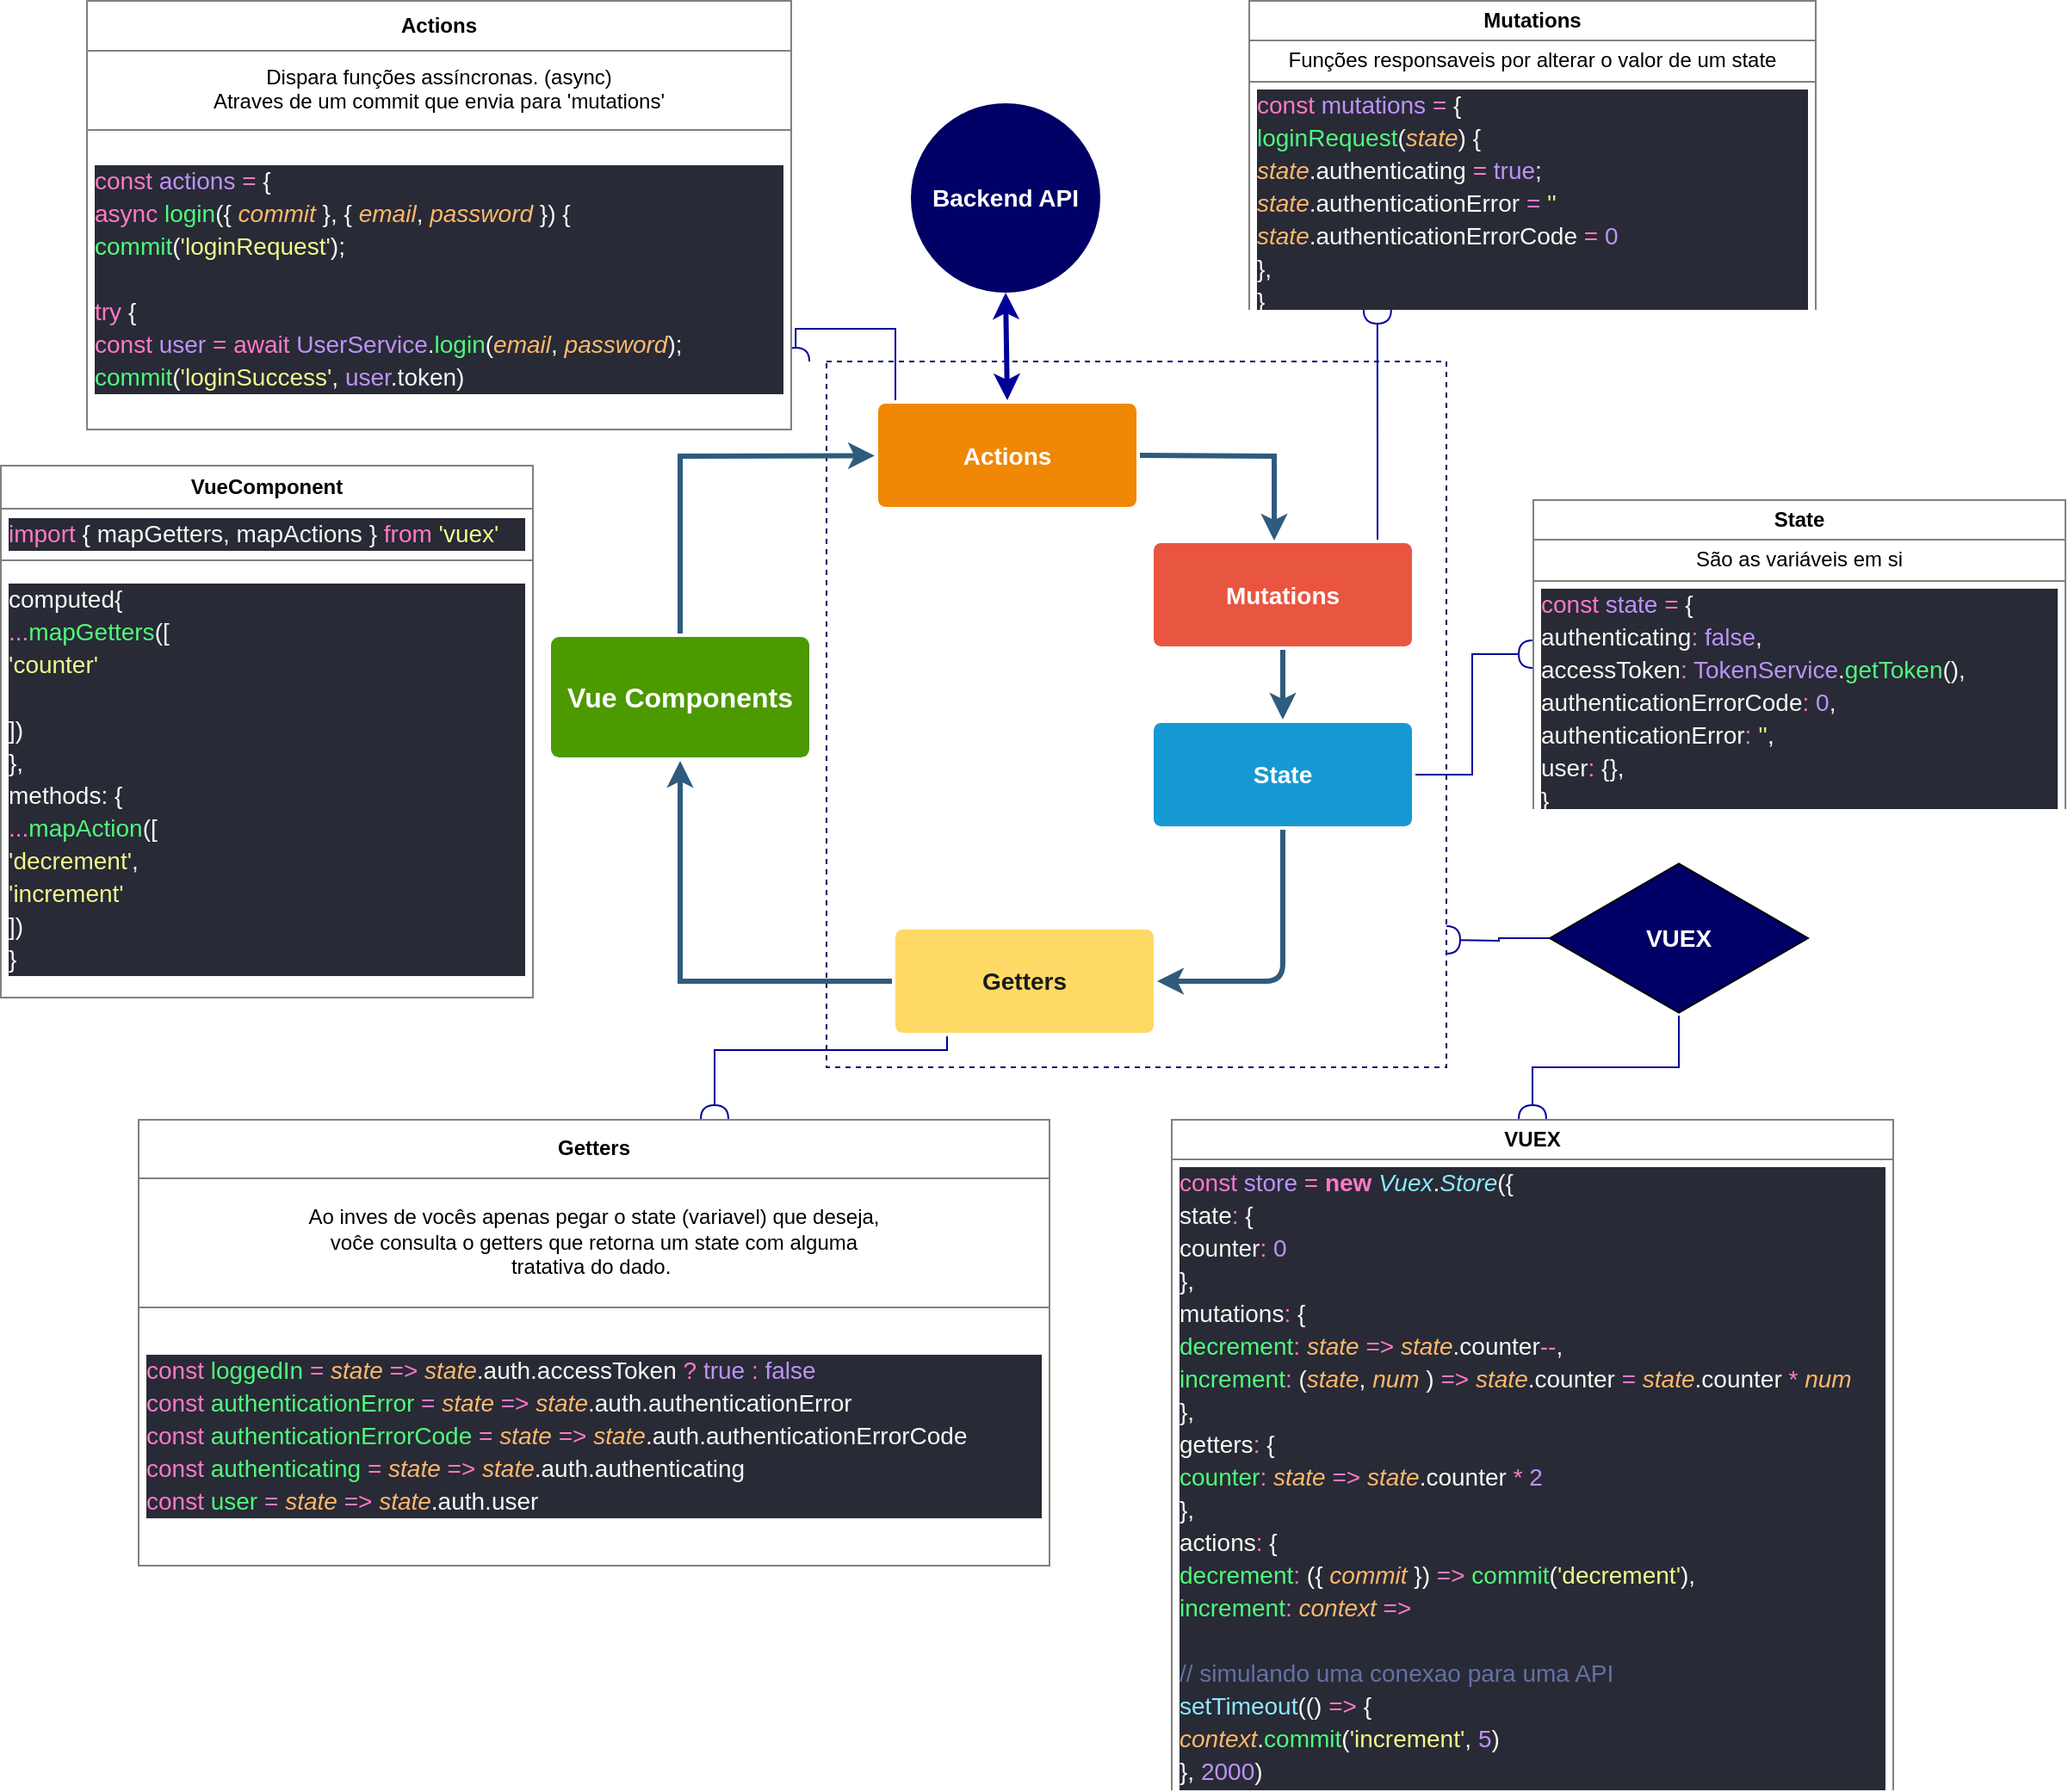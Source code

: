 <mxfile version="14.1.1" type="github">
  <diagram id="6a731a19-8d31-9384-78a2-239565b7b9f0" name="Page-1">
    <mxGraphModel dx="1206" dy="533" grid="1" gridSize="10" guides="1" tooltips="1" connect="1" arrows="1" fold="1" page="1" pageScale="1" pageWidth="2336" pageHeight="1654" background="#ffffff" math="0" shadow="0">
      <root>
        <mxCell id="0" />
        <mxCell id="1" parent="0" />
        <mxCell id="KyqKHredtBdgno-yCVTP-1780" value="" style="rounded=0;whiteSpace=wrap;html=1;dashed=1;fillColor=none;strokeColor=#000066;" parent="1" vertex="1">
          <mxGeometry x="1030" y="510" width="360" height="410" as="geometry" />
        </mxCell>
        <mxCell id="1745" value="" style="edgeStyle=none;rounded=0;jumpStyle=none;html=1;shadow=0;labelBackgroundColor=none;startArrow=none;startFill=0;endArrow=classic;endFill=1;jettySize=auto;orthogonalLoop=1;strokeColor=#2F5B7C;strokeWidth=3;fontFamily=Helvetica;fontSize=16;fontColor=#23445D;spacing=5;exitX=0.5;exitY=0;exitDx=0;exitDy=0;" parent="1" source="1749" target="1764" edge="1">
          <mxGeometry relative="1" as="geometry">
            <mxPoint x="930" y="664" as="sourcePoint" />
            <Array as="points">
              <mxPoint x="945" y="565" />
            </Array>
          </mxGeometry>
        </mxCell>
        <mxCell id="1746" value="" style="edgeStyle=none;rounded=0;jumpStyle=none;html=1;shadow=0;labelBackgroundColor=none;startArrow=none;startFill=0;endArrow=classic;endFill=1;jettySize=auto;orthogonalLoop=1;strokeColor=#2F5B7C;strokeWidth=3;fontFamily=Helvetica;fontSize=16;fontColor=#23445D;spacing=5;exitX=0;exitY=0.5;exitDx=0;exitDy=0;entryX=0.5;entryY=1;entryDx=0;entryDy=0;" parent="1" source="1771" target="1749" edge="1">
          <mxGeometry relative="1" as="geometry">
            <mxPoint x="965" y="740" as="targetPoint" />
            <Array as="points">
              <mxPoint x="945" y="870" />
            </Array>
          </mxGeometry>
        </mxCell>
        <mxCell id="1747" value="" style="edgeStyle=none;rounded=0;jumpStyle=none;html=1;shadow=0;labelBackgroundColor=none;startArrow=none;startFill=0;endArrow=classic;endFill=1;jettySize=auto;orthogonalLoop=1;strokeColor=#2F5B7C;strokeWidth=3;fontFamily=Helvetica;fontSize=16;fontColor=#23445D;spacing=5;exitX=0.5;exitY=1;exitDx=0;exitDy=0;" parent="1" source="1753" target="1760" edge="1">
          <mxGeometry relative="1" as="geometry" />
        </mxCell>
        <mxCell id="1748" value="" style="edgeStyle=none;rounded=0;jumpStyle=none;html=1;shadow=0;labelBackgroundColor=none;startArrow=none;startFill=0;endArrow=classic;endFill=1;jettySize=auto;orthogonalLoop=1;strokeColor=#2F5B7C;strokeWidth=3;fontFamily=Helvetica;fontSize=16;fontColor=#23445D;spacing=5;exitX=1;exitY=0.5;exitDx=0;exitDy=0;" parent="1" source="1764" edge="1">
          <mxGeometry relative="1" as="geometry">
            <mxPoint x="1290" y="614" as="targetPoint" />
            <Array as="points">
              <mxPoint x="1290" y="565" />
            </Array>
          </mxGeometry>
        </mxCell>
        <mxCell id="1749" value="Vue Components" style="rounded=1;whiteSpace=wrap;html=1;shadow=0;labelBackgroundColor=none;strokeColor=none;strokeWidth=3;fontFamily=Helvetica;fontSize=16;fontColor=#FFFFFF;align=center;fontStyle=1;spacing=5;arcSize=7;perimeterSpacing=2;fillColor=#4D9900;" parent="1" vertex="1">
          <mxGeometry x="870" y="670" width="150" height="70" as="geometry" />
        </mxCell>
        <mxCell id="KyqKHredtBdgno-yCVTP-1786" style="edgeStyle=orthogonalEdgeStyle;rounded=0;orthogonalLoop=1;jettySize=auto;html=1;entryX=0.227;entryY=1;entryDx=0;entryDy=0;entryPerimeter=0;endArrow=halfCircle;endFill=0;strokeColor=#000099;strokeWidth=1;" parent="1" source="1753" target="KyqKHredtBdgno-yCVTP-1774" edge="1">
          <mxGeometry relative="1" as="geometry">
            <Array as="points">
              <mxPoint x="1350" y="570" />
              <mxPoint x="1350" y="570" />
            </Array>
          </mxGeometry>
        </mxCell>
        <mxCell id="1753" value="Mutations" style="rounded=1;whiteSpace=wrap;html=1;shadow=0;labelBackgroundColor=none;strokeColor=none;strokeWidth=3;fillColor=#e85642;fontFamily=Helvetica;fontSize=14;fontColor=#FFFFFF;align=center;spacing=5;fontStyle=1;arcSize=7;perimeterSpacing=2;" parent="1" vertex="1">
          <mxGeometry x="1220" y="615.5" width="150" height="60" as="geometry" />
        </mxCell>
        <mxCell id="KyqKHredtBdgno-yCVTP-1785" style="edgeStyle=orthogonalEdgeStyle;rounded=0;orthogonalLoop=1;jettySize=auto;html=1;entryX=1.005;entryY=0.84;entryDx=0;entryDy=0;endArrow=halfCircle;endFill=0;strokeColor=#000099;strokeWidth=1;entryPerimeter=0;" parent="1" source="1764" target="gh77MXFz4nCD-7koQr1Y-1785" edge="1">
          <mxGeometry relative="1" as="geometry">
            <Array as="points">
              <mxPoint x="1070" y="491" />
            </Array>
          </mxGeometry>
        </mxCell>
        <mxCell id="1764" value="Actions" style="rounded=1;whiteSpace=wrap;html=1;shadow=0;labelBackgroundColor=none;strokeColor=none;strokeWidth=3;fillColor=#F08705;fontFamily=Helvetica;fontSize=14;fontColor=#FFFFFF;align=center;spacing=5;fontStyle=1;arcSize=7;perimeterSpacing=2;" parent="1" vertex="1">
          <mxGeometry x="1060" y="534.5" width="150" height="60" as="geometry" />
        </mxCell>
        <mxCell id="KyqKHredtBdgno-yCVTP-1784" style="edgeStyle=orthogonalEdgeStyle;rounded=0;orthogonalLoop=1;jettySize=auto;html=1;endArrow=halfCircle;endFill=0;strokeColor=#000099;strokeWidth=1;" parent="1" source="1771" target="KyqKHredtBdgno-yCVTP-1776" edge="1">
          <mxGeometry relative="1" as="geometry">
            <Array as="points">
              <mxPoint x="1100" y="910" />
              <mxPoint x="965" y="910" />
            </Array>
          </mxGeometry>
        </mxCell>
        <mxCell id="1771" value="Getters" style="rounded=1;whiteSpace=wrap;html=1;shadow=0;labelBackgroundColor=none;strokeColor=none;strokeWidth=3;fontFamily=Helvetica;fontSize=14;align=center;spacing=5;fontStyle=1;arcSize=7;perimeterSpacing=2;fillColor=#FFD966;fontColor=#1A1A1A;" parent="1" vertex="1">
          <mxGeometry x="1070" y="840.0" width="150" height="60" as="geometry" />
        </mxCell>
        <mxCell id="KyqKHredtBdgno-yCVTP-1782" style="edgeStyle=orthogonalEdgeStyle;rounded=0;orthogonalLoop=1;jettySize=auto;html=1;entryX=0;entryY=0.5;entryDx=0;entryDy=0;endArrow=halfCircle;endFill=0;strokeColor=#000099;strokeWidth=1;" parent="1" source="1760" target="KyqKHredtBdgno-yCVTP-1775" edge="1">
          <mxGeometry relative="1" as="geometry" />
        </mxCell>
        <mxCell id="1760" value="State" style="rounded=1;whiteSpace=wrap;html=1;shadow=0;labelBackgroundColor=none;strokeColor=none;strokeWidth=3;fillColor=#1699d3;fontFamily=Helvetica;fontSize=14;fontColor=#FFFFFF;align=center;spacing=5;fontStyle=1;arcSize=7;perimeterSpacing=2;" parent="1" vertex="1">
          <mxGeometry x="1220" y="720" width="150" height="60" as="geometry" />
        </mxCell>
        <mxCell id="gh77MXFz4nCD-7koQr1Y-1781" value="" style="edgeStyle=none;rounded=1;jumpStyle=none;html=1;shadow=0;labelBackgroundColor=none;startArrow=none;startFill=0;jettySize=auto;orthogonalLoop=1;strokeWidth=3;fontFamily=Helvetica;fontSize=14;fontColor=#FFFFFF;spacing=5;fontStyle=1;fillColor=#b0e3e6;exitX=0.5;exitY=1;exitDx=0;exitDy=0;entryX=1;entryY=0.5;entryDx=0;entryDy=0;strokeColor=#2F5B7C;" parent="1" source="1760" target="1771" edge="1">
          <mxGeometry relative="1" as="geometry">
            <mxPoint x="1052" y="821.284" as="sourcePoint" />
            <mxPoint x="1170" y="780" as="targetPoint" />
            <Array as="points">
              <mxPoint x="1295" y="870" />
            </Array>
          </mxGeometry>
        </mxCell>
        <mxCell id="gh77MXFz4nCD-7koQr1Y-1782" value="&lt;span style=&quot;color: rgb(255 , 255 , 255) ; font-family: &amp;#34;helvetica&amp;#34; ; font-size: 14px ; font-style: normal ; font-weight: 700 ; letter-spacing: normal ; text-align: center ; text-indent: 0px ; text-transform: none ; word-spacing: 0px ; display: inline ; float: none&quot;&gt;Backend API&lt;/span&gt;" style="ellipse;whiteSpace=wrap;html=1;strokeColor=none;fillColor=#000066;" parent="1" vertex="1">
          <mxGeometry x="1079" y="360" width="110" height="110" as="geometry" />
        </mxCell>
        <mxCell id="gh77MXFz4nCD-7koQr1Y-1784" value="" style="endArrow=classic;startArrow=classic;html=1;rounded=0;strokeWidth=3;strokeColor=#000099;exitX=0.5;exitY=0;exitDx=0;exitDy=0;entryX=0.5;entryY=1;entryDx=0;entryDy=0;" parent="1" source="1764" target="gh77MXFz4nCD-7koQr1Y-1782" edge="1">
          <mxGeometry width="50" height="50" relative="1" as="geometry">
            <mxPoint x="1130" y="507" as="sourcePoint" />
            <mxPoint x="1180" y="457" as="targetPoint" />
          </mxGeometry>
        </mxCell>
        <mxCell id="gh77MXFz4nCD-7koQr1Y-1785" value="&lt;table border=&quot;1&quot; width=&quot;100%&quot; cellpadding=&quot;4&quot; style=&quot;width: 100% ; height: 100% ; border-collapse: collapse&quot;&gt;&lt;tbody&gt;&lt;tr&gt;&lt;th align=&quot;center&quot;&gt;Actions&lt;/th&gt;&lt;/tr&gt;&lt;tr&gt;&lt;td align=&quot;center&quot;&gt;Dispara funções assíncronas. (async)&lt;br&gt;Atraves de um commit que envia para &#39;mutations&#39;&lt;/td&gt;&lt;/tr&gt;&lt;tr&gt;&lt;td&gt;&lt;div style=&quot;color: rgb(248 , 248 , 242) ; background-color: rgb(40 , 42 , 54) ; font-size: 14px ; line-height: 19px&quot;&gt;&lt;div&gt;&lt;span style=&quot;color: #ff79c6&quot;&gt;const&lt;/span&gt; &lt;span style=&quot;color: #bd93f9&quot;&gt;actions&lt;/span&gt; &lt;span style=&quot;color: #ff79c6&quot;&gt;=&lt;/span&gt; {&lt;/div&gt;&lt;div&gt;  &lt;span style=&quot;color: #ff79c6&quot;&gt;async&lt;/span&gt; &lt;span style=&quot;color: #50fa7b&quot;&gt;login&lt;/span&gt;({ &lt;span style=&quot;color: #ffb86c ; font-style: italic&quot;&gt;commit&lt;/span&gt; }, { &lt;span style=&quot;color: #ffb86c ; font-style: italic&quot;&gt;email&lt;/span&gt;, &lt;span style=&quot;color: #ffb86c ; font-style: italic&quot;&gt;password&lt;/span&gt; }) {&lt;/div&gt;&lt;div&gt;    &lt;span style=&quot;color: #50fa7b&quot;&gt;commit&lt;/span&gt;(&lt;span style=&quot;color: #e9f284&quot;&gt;&#39;&lt;/span&gt;&lt;span style=&quot;color: #f1fa8c&quot;&gt;loginRequest&lt;/span&gt;&lt;span style=&quot;color: #e9f284&quot;&gt;&#39;&lt;/span&gt;);&lt;/div&gt;&lt;br&gt;&lt;div&gt;    &lt;span style=&quot;color: #ff79c6&quot;&gt;try&lt;/span&gt; {&lt;/div&gt;&lt;div&gt;      &lt;span style=&quot;color: #ff79c6&quot;&gt;const&lt;/span&gt; &lt;span style=&quot;color: #bd93f9&quot;&gt;user&lt;/span&gt; &lt;span style=&quot;color: #ff79c6&quot;&gt;=&lt;/span&gt; &lt;span style=&quot;color: #ff79c6&quot;&gt;await&lt;/span&gt; &lt;span style=&quot;color: #bd93f9&quot;&gt;UserService&lt;/span&gt;.&lt;span style=&quot;color: #50fa7b&quot;&gt;login&lt;/span&gt;(&lt;span style=&quot;color: #ffb86c ; font-style: italic&quot;&gt;email&lt;/span&gt;, &lt;span style=&quot;color: #ffb86c ; font-style: italic&quot;&gt;password&lt;/span&gt;);&lt;/div&gt;&lt;div&gt;      &lt;span style=&quot;color: #50fa7b&quot;&gt;commit&lt;/span&gt;(&lt;span style=&quot;color: #e9f284&quot;&gt;&#39;&lt;/span&gt;&lt;span style=&quot;color: #f1fa8c&quot;&gt;loginSuccess&lt;/span&gt;&lt;span style=&quot;color: #e9f284&quot;&gt;&#39;&lt;/span&gt;, &lt;span style=&quot;color: #bd93f9&quot;&gt;user&lt;/span&gt;.token)&lt;/div&gt;&lt;/div&gt;&lt;/td&gt;&lt;/tr&gt;&lt;/tbody&gt;&lt;/table&gt;" style="text;html=1;strokeColor=none;overflow=fill;fillColor=#ffffff;imageAspect=1;" parent="1" vertex="1">
          <mxGeometry x="600" y="300" width="410" height="250" as="geometry" />
        </mxCell>
        <mxCell id="gh77MXFz4nCD-7koQr1Y-1787" value="&lt;table border=&quot;1&quot; width=&quot;100%&quot; cellpadding=&quot;4&quot; style=&quot;width: 100% ; height: 100% ; border-collapse: collapse&quot;&gt;&lt;tbody&gt;&lt;tr&gt;&lt;th style=&quot;text-align: center&quot;&gt;VUEX&lt;/th&gt;&lt;/tr&gt;&lt;tr&gt;&lt;td&gt;&lt;div style=&quot;color: rgb(248 , 248 , 242) ; background-color: rgb(40 , 42 , 54) ; font-size: 14px ; line-height: 19px&quot;&gt;&lt;div style=&quot;line-height: 19px&quot;&gt;&lt;div&gt;&lt;span style=&quot;color: #ff79c6&quot;&gt;const&lt;/span&gt; &lt;span style=&quot;color: #bd93f9&quot;&gt;store&lt;/span&gt; &lt;span style=&quot;color: #ff79c6&quot;&gt;=&lt;/span&gt; &lt;span style=&quot;color: #ff79c6 ; font-weight: bold&quot;&gt;new&lt;/span&gt; &lt;span style=&quot;color: #8be9fd ; font-style: italic&quot;&gt;Vuex&lt;/span&gt;.&lt;span style=&quot;color: #8be9fd ; font-style: italic&quot;&gt;Store&lt;/span&gt;({&lt;/div&gt;&lt;div&gt;  state&lt;span style=&quot;color: #ff79c6&quot;&gt;:&lt;/span&gt; {&lt;/div&gt;&lt;div&gt;      counter&lt;span style=&quot;color: #ff79c6&quot;&gt;:&lt;/span&gt; &lt;span style=&quot;color: #bd93f9&quot;&gt;0&lt;/span&gt;&lt;/div&gt;&lt;div&gt;  },&lt;/div&gt;&lt;div&gt;  mutations&lt;span style=&quot;color: #ff79c6&quot;&gt;:&lt;/span&gt; {&lt;/div&gt;&lt;div&gt;        &lt;span style=&quot;color: #50fa7b&quot;&gt;decrement&lt;/span&gt;&lt;span style=&quot;color: #ff79c6&quot;&gt;:&lt;/span&gt; &lt;span style=&quot;color: #ffb86c ; font-style: italic&quot;&gt;state&lt;/span&gt; &lt;span style=&quot;color: #ff79c6&quot;&gt;=&amp;gt;&lt;/span&gt; &lt;span style=&quot;color: #ffb86c ; font-style: italic&quot;&gt;state&lt;/span&gt;.counter&lt;span style=&quot;color: #ff79c6&quot;&gt;--&lt;/span&gt;,&lt;/div&gt;&lt;div&gt;        &lt;span style=&quot;color: #50fa7b&quot;&gt;increment&lt;/span&gt;&lt;span style=&quot;color: #ff79c6&quot;&gt;:&lt;/span&gt; (&lt;span style=&quot;color: #ffb86c ; font-style: italic&quot;&gt;state&lt;/span&gt;, &lt;span style=&quot;color: #ffb86c ; font-style: italic&quot;&gt;num&lt;/span&gt; ) &lt;span style=&quot;color: #ff79c6&quot;&gt;=&amp;gt;&lt;/span&gt; &lt;span style=&quot;color: #ffb86c ; font-style: italic&quot;&gt;state&lt;/span&gt;.counter &lt;span style=&quot;color: #ff79c6&quot;&gt;=&lt;/span&gt; &lt;span style=&quot;color: #ffb86c ; font-style: italic&quot;&gt;state&lt;/span&gt;.counter &lt;span style=&quot;color: #ff79c6&quot;&gt;*&lt;/span&gt; &lt;span style=&quot;color: #ffb86c ; font-style: italic&quot;&gt;num&lt;/span&gt;&lt;/div&gt;&lt;div&gt;   },&lt;/div&gt;&lt;div&gt;   getters&lt;span style=&quot;color: #ff79c6&quot;&gt;:&lt;/span&gt; {&lt;/div&gt;&lt;div&gt;        &lt;span style=&quot;color: #50fa7b&quot;&gt;counter&lt;/span&gt;&lt;span style=&quot;color: #ff79c6&quot;&gt;:&lt;/span&gt; &lt;span style=&quot;color: #ffb86c ; font-style: italic&quot;&gt;state&lt;/span&gt; &lt;span style=&quot;color: #ff79c6&quot;&gt;=&amp;gt;&lt;/span&gt; &lt;span style=&quot;color: #ffb86c ; font-style: italic&quot;&gt;state&lt;/span&gt;.counter &lt;span style=&quot;color: #ff79c6&quot;&gt;*&lt;/span&gt; &lt;span style=&quot;color: #bd93f9&quot;&gt;2&lt;/span&gt;&lt;/div&gt;&lt;div&gt;   },&lt;/div&gt;&lt;div&gt;   actions&lt;span style=&quot;color: #ff79c6&quot;&gt;:&lt;/span&gt; {&lt;/div&gt;&lt;div&gt;           &lt;span style=&quot;color: #50fa7b&quot;&gt;decrement&lt;/span&gt;&lt;span style=&quot;color: #ff79c6&quot;&gt;:&lt;/span&gt; ({ &lt;span style=&quot;color: #ffb86c ; font-style: italic&quot;&gt;commit&lt;/span&gt; }) &lt;span style=&quot;color: #ff79c6&quot;&gt;=&amp;gt;&lt;/span&gt; &lt;span style=&quot;color: #50fa7b&quot;&gt;commit&lt;/span&gt;(&lt;span style=&quot;color: #e9f284&quot;&gt;&#39;&lt;/span&gt;&lt;span style=&quot;color: #f1fa8c&quot;&gt;decrement&lt;/span&gt;&lt;span style=&quot;color: #e9f284&quot;&gt;&#39;&lt;/span&gt;),&lt;/div&gt;&lt;div&gt;           &lt;span style=&quot;color: #50fa7b&quot;&gt;increment&lt;/span&gt;&lt;span style=&quot;color: #ff79c6&quot;&gt;:&lt;/span&gt; &lt;span style=&quot;color: #ffb86c ; font-style: italic&quot;&gt;context&lt;/span&gt; &lt;span style=&quot;color: #ff79c6&quot;&gt;=&amp;gt;&lt;/span&gt; &lt;/div&gt;&lt;br&gt;&lt;div&gt;                 &lt;span style=&quot;color: #6272a4&quot;&gt;// simulando uma conexao para uma API&lt;/span&gt;&lt;/div&gt;&lt;div&gt;                &lt;span style=&quot;color: #8be9fd&quot;&gt;setTimeout&lt;/span&gt;(() &lt;span style=&quot;color: #ff79c6&quot;&gt;=&amp;gt;&lt;/span&gt; {&lt;/div&gt;&lt;div&gt;                      &lt;span style=&quot;color: #ffb86c ; font-style: italic&quot;&gt;context&lt;/span&gt;.&lt;span style=&quot;color: #50fa7b&quot;&gt;commit&lt;/span&gt;(&lt;span style=&quot;color: #e9f284&quot;&gt;&#39;&lt;/span&gt;&lt;span style=&quot;color: #f1fa8c&quot;&gt;increment&lt;/span&gt;&lt;span style=&quot;color: #e9f284&quot;&gt;&#39;&lt;/span&gt;, &lt;span style=&quot;color: #bd93f9&quot;&gt;5&lt;/span&gt;)&lt;/div&gt;&lt;div&gt;                }, &lt;span style=&quot;color: #bd93f9&quot;&gt;2000&lt;/span&gt;)&lt;/div&gt;&lt;div&gt;    }&lt;/div&gt;&lt;div&gt;})&lt;/div&gt;&lt;/div&gt;&lt;/div&gt;&lt;/td&gt;&lt;/tr&gt;&lt;tr&gt;&lt;td&gt;&lt;div style=&quot;color: rgb(248 , 248 , 242) ; background-color: rgb(40 , 42 , 54) ; font-size: 14px ; line-height: 19px&quot;&gt;&lt;span style=&quot;color: #ff79c6&quot;&gt;export&lt;/span&gt; { &lt;span style=&quot;color: #bd93f9&quot;&gt;store&lt;/span&gt; }&lt;/div&gt;&lt;/td&gt;&lt;/tr&gt;&lt;/tbody&gt;&lt;/table&gt;" style="text;html=1;strokeColor=none;overflow=fill;align=left;fillColor=#ffffff;" parent="1" vertex="1">
          <mxGeometry x="1230" y="950" width="420" height="390" as="geometry" />
        </mxCell>
        <mxCell id="KyqKHredtBdgno-yCVTP-1771" value="&lt;table border=&quot;1&quot; width=&quot;100%&quot; cellpadding=&quot;4&quot; style=&quot;width: 100% ; height: 100% ; border-collapse: collapse&quot;&gt;&lt;tbody&gt;&lt;tr&gt;&lt;th style=&quot;text-align: center&quot;&gt;VueComponent&lt;/th&gt;&lt;/tr&gt;&lt;tr&gt;&lt;td&gt;&lt;div style=&quot;color: rgb(248 , 248 , 242) ; background-color: rgb(40 , 42 , 54) ; font-size: 14px ; line-height: 19px&quot;&gt;&lt;span style=&quot;color: #ff79c6&quot;&gt;import&lt;/span&gt; { mapGetters, mapActions } &lt;span style=&quot;color: #ff79c6&quot;&gt;from&lt;/span&gt; &lt;span style=&quot;color: #e9f284&quot;&gt;&#39;&lt;/span&gt;&lt;span style=&quot;color: #f1fa8c&quot;&gt;vuex&lt;/span&gt;&lt;span style=&quot;color: #e9f284&quot;&gt;&#39;&lt;/span&gt;&lt;/div&gt;&lt;/td&gt;&lt;/tr&gt;&lt;tr&gt;&lt;td&gt;&lt;div style=&quot;color: rgb(248 , 248 , 242) ; background-color: rgb(40 , 42 , 54) ; font-size: 14px ; line-height: 19px&quot;&gt;&lt;div&gt;computed{&lt;/div&gt;&lt;div&gt;     &lt;span style=&quot;color: #ff79c6&quot;&gt;...&lt;/span&gt;&lt;span style=&quot;color: #50fa7b&quot;&gt;mapGetters&lt;/span&gt;([&lt;/div&gt;&lt;div&gt;          &lt;span style=&quot;color: #e9f284&quot;&gt;&#39;&lt;/span&gt;&lt;span style=&quot;color: #f1fa8c&quot;&gt;counter&lt;/span&gt;&lt;span style=&quot;color: #e9f284&quot;&gt;&#39;&lt;/span&gt;&lt;/div&gt;&lt;br&gt;&lt;div&gt;      ])&lt;/div&gt;&lt;div&gt;},&lt;/div&gt;&lt;div&gt;methods: {&lt;/div&gt;&lt;div&gt;    &lt;span style=&quot;color: #ff79c6&quot;&gt;...&lt;/span&gt;&lt;span style=&quot;color: #50fa7b&quot;&gt;mapAction&lt;/span&gt;([&lt;/div&gt;&lt;div&gt;           &lt;span style=&quot;color: #e9f284&quot;&gt;&#39;&lt;/span&gt;&lt;span style=&quot;color: #f1fa8c&quot;&gt;decrement&lt;/span&gt;&lt;span style=&quot;color: #e9f284&quot;&gt;&#39;&lt;/span&gt;,&lt;/div&gt;&lt;div&gt;           &lt;span style=&quot;color: #e9f284&quot;&gt;&#39;&lt;/span&gt;&lt;span style=&quot;color: #f1fa8c&quot;&gt;increment&lt;/span&gt;&lt;span style=&quot;color: #e9f284&quot;&gt;&#39;&lt;/span&gt;&lt;/div&gt;&lt;div&gt;     ])&lt;/div&gt;&lt;div&gt;}&lt;/div&gt;&lt;/div&gt;&lt;/td&gt;&lt;/tr&gt;&lt;/tbody&gt;&lt;/table&gt;" style="text;html=1;strokeColor=none;overflow=fill;align=left;fillColor=#ffffff;" parent="1" vertex="1">
          <mxGeometry x="550" y="570" width="310" height="310" as="geometry" />
        </mxCell>
        <mxCell id="KyqKHredtBdgno-yCVTP-1781" style="edgeStyle=orthogonalEdgeStyle;rounded=0;orthogonalLoop=1;jettySize=auto;html=1;strokeColor=#000099;strokeWidth=1;endArrow=halfCircle;endFill=0;" parent="1" source="KyqKHredtBdgno-yCVTP-1772" edge="1">
          <mxGeometry relative="1" as="geometry">
            <mxPoint x="1390" y="846" as="targetPoint" />
          </mxGeometry>
        </mxCell>
        <mxCell id="KyqKHredtBdgno-yCVTP-1783" style="edgeStyle=orthogonalEdgeStyle;rounded=0;orthogonalLoop=1;jettySize=auto;html=1;endArrow=halfCircle;endFill=0;strokeColor=#000099;strokeWidth=1;" parent="1" source="KyqKHredtBdgno-yCVTP-1772" target="gh77MXFz4nCD-7koQr1Y-1787" edge="1">
          <mxGeometry relative="1" as="geometry" />
        </mxCell>
        <mxCell id="KyqKHredtBdgno-yCVTP-1772" value="&lt;font color=&quot;#ffffff&quot; face=&quot;helvetica&quot;&gt;&lt;span style=&quot;font-size: 14px&quot;&gt;&lt;b&gt;VUEX&lt;/b&gt;&lt;/span&gt;&lt;/font&gt;" style="html=1;whiteSpace=wrap;aspect=fixed;shape=isoRectangle;fillColor=#000066;" parent="1" vertex="1">
          <mxGeometry x="1450" y="800" width="150" height="90" as="geometry" />
        </mxCell>
        <mxCell id="KyqKHredtBdgno-yCVTP-1774" value="&lt;table border=&quot;1&quot; width=&quot;100%&quot; cellpadding=&quot;4&quot; style=&quot;width: 100% ; height: 100% ; border-collapse: collapse&quot;&gt;&lt;tbody&gt;&lt;tr&gt;&lt;th align=&quot;center&quot;&gt;Mutations&lt;/th&gt;&lt;/tr&gt;&lt;tr&gt;&lt;td align=&quot;center&quot;&gt;Funções responsaveis por alterar o valor de um state&lt;/td&gt;&lt;/tr&gt;&lt;tr&gt;&lt;td&gt;&lt;div style=&quot;color: rgb(248 , 248 , 242) ; background-color: rgb(40 , 42 , 54) ; font-size: 14px ; line-height: 19px&quot;&gt;&lt;div&gt;&lt;span style=&quot;color: #ff79c6&quot;&gt;const&lt;/span&gt; &lt;span style=&quot;color: #bd93f9&quot;&gt;mutations&lt;/span&gt; &lt;span style=&quot;color: #ff79c6&quot;&gt;=&lt;/span&gt; {&lt;/div&gt;&lt;div&gt;  &lt;span style=&quot;color: #50fa7b&quot;&gt;loginRequest&lt;/span&gt;(&lt;span style=&quot;color: #ffb86c ; font-style: italic&quot;&gt;state&lt;/span&gt;) {&lt;/div&gt;&lt;div&gt;    &lt;span style=&quot;color: #ffb86c ; font-style: italic&quot;&gt;state&lt;/span&gt;.authenticating &lt;span style=&quot;color: #ff79c6&quot;&gt;=&lt;/span&gt; &lt;span style=&quot;color: #bd93f9&quot;&gt;true&lt;/span&gt;;&lt;/div&gt;&lt;div&gt;    &lt;span style=&quot;color: #ffb86c ; font-style: italic&quot;&gt;state&lt;/span&gt;.authenticationError &lt;span style=&quot;color: #ff79c6&quot;&gt;=&lt;/span&gt; &lt;span style=&quot;color: #e9f284&quot;&gt;&#39;&#39;&lt;/span&gt;&lt;/div&gt;&lt;div&gt;    &lt;span style=&quot;color: #ffb86c ; font-style: italic&quot;&gt;state&lt;/span&gt;.authenticationErrorCode &lt;span style=&quot;color: #ff79c6&quot;&gt;=&lt;/span&gt; &lt;span style=&quot;color: #bd93f9&quot;&gt;0&lt;/span&gt;&lt;/div&gt;&lt;div&gt;  },&lt;br&gt;}&lt;/div&gt;&lt;/div&gt;&lt;/td&gt;&lt;/tr&gt;&lt;/tbody&gt;&lt;/table&gt;" style="text;html=1;strokeColor=none;overflow=fill;fillColor=#ffffff;" parent="1" vertex="1">
          <mxGeometry x="1275" y="300" width="330" height="180" as="geometry" />
        </mxCell>
        <mxCell id="KyqKHredtBdgno-yCVTP-1775" value="&lt;table border=&quot;1&quot; width=&quot;100%&quot; cellpadding=&quot;4&quot; style=&quot;width: 100% ; height: 100% ; border-collapse: collapse&quot;&gt;&lt;tbody&gt;&lt;tr&gt;&lt;th align=&quot;center&quot;&gt;State&lt;/th&gt;&lt;/tr&gt;&lt;tr&gt;&lt;td align=&quot;center&quot;&gt;São as variáveis em si&lt;/td&gt;&lt;/tr&gt;&lt;tr&gt;&lt;td&gt;&lt;div style=&quot;color: rgb(248 , 248 , 242) ; background-color: rgb(40 , 42 , 54) ; font-size: 14px ; line-height: 19px&quot;&gt;&lt;div&gt;&lt;span style=&quot;color: #ff79c6&quot;&gt;const&lt;/span&gt; &lt;span style=&quot;color: #bd93f9&quot;&gt;state&lt;/span&gt; &lt;span style=&quot;color: #ff79c6&quot;&gt;=&lt;/span&gt; {&lt;/div&gt;&lt;div&gt;  authenticating&lt;span style=&quot;color: #ff79c6&quot;&gt;:&lt;/span&gt; &lt;span style=&quot;color: #bd93f9&quot;&gt;false&lt;/span&gt;,&lt;/div&gt;&lt;div&gt;  accessToken&lt;span style=&quot;color: #ff79c6&quot;&gt;:&lt;/span&gt; &lt;span style=&quot;color: #bd93f9&quot;&gt;TokenService&lt;/span&gt;.&lt;span style=&quot;color: #50fa7b&quot;&gt;getToken&lt;/span&gt;(),&lt;/div&gt;&lt;div&gt;  authenticationErrorCode&lt;span style=&quot;color: #ff79c6&quot;&gt;:&lt;/span&gt; &lt;span style=&quot;color: #bd93f9&quot;&gt;0&lt;/span&gt;,&lt;/div&gt;&lt;div&gt;  authenticationError&lt;span style=&quot;color: #ff79c6&quot;&gt;:&lt;/span&gt; &lt;span style=&quot;color: #e9f284&quot;&gt;&#39;&#39;&lt;/span&gt;,&lt;/div&gt;&lt;div&gt;  user&lt;span style=&quot;color: #ff79c6&quot;&gt;:&lt;/span&gt; {},&lt;/div&gt;&lt;div&gt;}&lt;/div&gt;&lt;/div&gt;&lt;/td&gt;&lt;/tr&gt;&lt;/tbody&gt;&lt;/table&gt;" style="text;html=1;strokeColor=none;overflow=fill;fillColor=#ffffff;" parent="1" vertex="1">
          <mxGeometry x="1440" y="590" width="310" height="180" as="geometry" />
        </mxCell>
        <mxCell id="KyqKHredtBdgno-yCVTP-1776" value="&lt;table border=&quot;1&quot; width=&quot;100%&quot; cellpadding=&quot;4&quot; style=&quot;width: 100% ; height: 100% ; border-collapse: collapse&quot;&gt;&lt;tbody&gt;&lt;tr&gt;&lt;th align=&quot;center&quot;&gt;Getters&lt;/th&gt;&lt;/tr&gt;&lt;tr&gt;&lt;td align=&quot;center&quot;&gt;Ao inves de vocês apenas pegar o state (variavel) que deseja, &lt;br&gt;voĉe consulta o getters que retorna um state com alguma&lt;br&gt;tratativa do dado.&amp;nbsp;&lt;/td&gt;&lt;/tr&gt;&lt;tr&gt;&lt;td&gt;&lt;div style=&quot;color: rgb(248 , 248 , 242) ; background-color: rgb(40 , 42 , 54) ; font-size: 14px ; line-height: 19px&quot;&gt;&lt;div&gt;&lt;span style=&quot;color: #ff79c6&quot;&gt;const&lt;/span&gt; &lt;span style=&quot;color: #50fa7b&quot;&gt;loggedIn&lt;/span&gt; &lt;span style=&quot;color: #ff79c6&quot;&gt;=&lt;/span&gt; &lt;span style=&quot;color: #ffb86c ; font-style: italic&quot;&gt;state&lt;/span&gt; &lt;span style=&quot;color: #ff79c6&quot;&gt;=&amp;gt;&lt;/span&gt; &lt;span style=&quot;color: #ffb86c ; font-style: italic&quot;&gt;state&lt;/span&gt;.auth.accessToken &lt;span style=&quot;color: #ff79c6&quot;&gt;?&lt;/span&gt; &lt;span style=&quot;color: #bd93f9&quot;&gt;true&lt;/span&gt; &lt;span style=&quot;color: #ff79c6&quot;&gt;:&lt;/span&gt; &lt;span style=&quot;color: #bd93f9&quot;&gt;false&lt;/span&gt;&lt;/div&gt;&lt;div&gt;&lt;span style=&quot;color: #ff79c6&quot;&gt;const&lt;/span&gt; &lt;span style=&quot;color: #50fa7b&quot;&gt;authenticationError&lt;/span&gt; &lt;span style=&quot;color: #ff79c6&quot;&gt;=&lt;/span&gt; &lt;span style=&quot;color: #ffb86c ; font-style: italic&quot;&gt;state&lt;/span&gt; &lt;span style=&quot;color: #ff79c6&quot;&gt;=&amp;gt;&lt;/span&gt; &lt;span style=&quot;color: #ffb86c ; font-style: italic&quot;&gt;state&lt;/span&gt;.auth.authenticationError&lt;/div&gt;&lt;div&gt;&lt;span style=&quot;color: #ff79c6&quot;&gt;const&lt;/span&gt; &lt;span style=&quot;color: #50fa7b&quot;&gt;authenticationErrorCode&lt;/span&gt; &lt;span style=&quot;color: #ff79c6&quot;&gt;=&lt;/span&gt; &lt;span style=&quot;color: #ffb86c ; font-style: italic&quot;&gt;state&lt;/span&gt; &lt;span style=&quot;color: #ff79c6&quot;&gt;=&amp;gt;&lt;/span&gt; &lt;span style=&quot;color: #ffb86c ; font-style: italic&quot;&gt;state&lt;/span&gt;.auth.authenticationErrorCode&lt;/div&gt;&lt;div&gt;&lt;span style=&quot;color: #ff79c6&quot;&gt;const&lt;/span&gt; &lt;span style=&quot;color: #50fa7b&quot;&gt;authenticating&lt;/span&gt; &lt;span style=&quot;color: #ff79c6&quot;&gt;=&lt;/span&gt; &lt;span style=&quot;color: #ffb86c ; font-style: italic&quot;&gt;state&lt;/span&gt; &lt;span style=&quot;color: #ff79c6&quot;&gt;=&amp;gt;&lt;/span&gt; &lt;span style=&quot;color: #ffb86c ; font-style: italic&quot;&gt;state&lt;/span&gt;.auth.authenticating&lt;/div&gt;&lt;div&gt;&lt;span style=&quot;color: #ff79c6&quot;&gt;const&lt;/span&gt; &lt;span style=&quot;color: #50fa7b&quot;&gt;user&lt;/span&gt; &lt;span style=&quot;color: #ff79c6&quot;&gt;=&lt;/span&gt; &lt;span style=&quot;color: #ffb86c ; font-style: italic&quot;&gt;state&lt;/span&gt; &lt;span style=&quot;color: #ff79c6&quot;&gt;=&amp;gt;&lt;/span&gt; &lt;span style=&quot;color: #ffb86c ; font-style: italic&quot;&gt;state&lt;/span&gt;.auth.user&lt;/div&gt;&lt;/div&gt;&lt;/td&gt;&lt;/tr&gt;&lt;/tbody&gt;&lt;/table&gt;" style="text;html=1;strokeColor=none;overflow=fill;fillColor=#ffffff;" parent="1" vertex="1">
          <mxGeometry x="630" y="950" width="530" height="260" as="geometry" />
        </mxCell>
      </root>
    </mxGraphModel>
  </diagram>
</mxfile>
